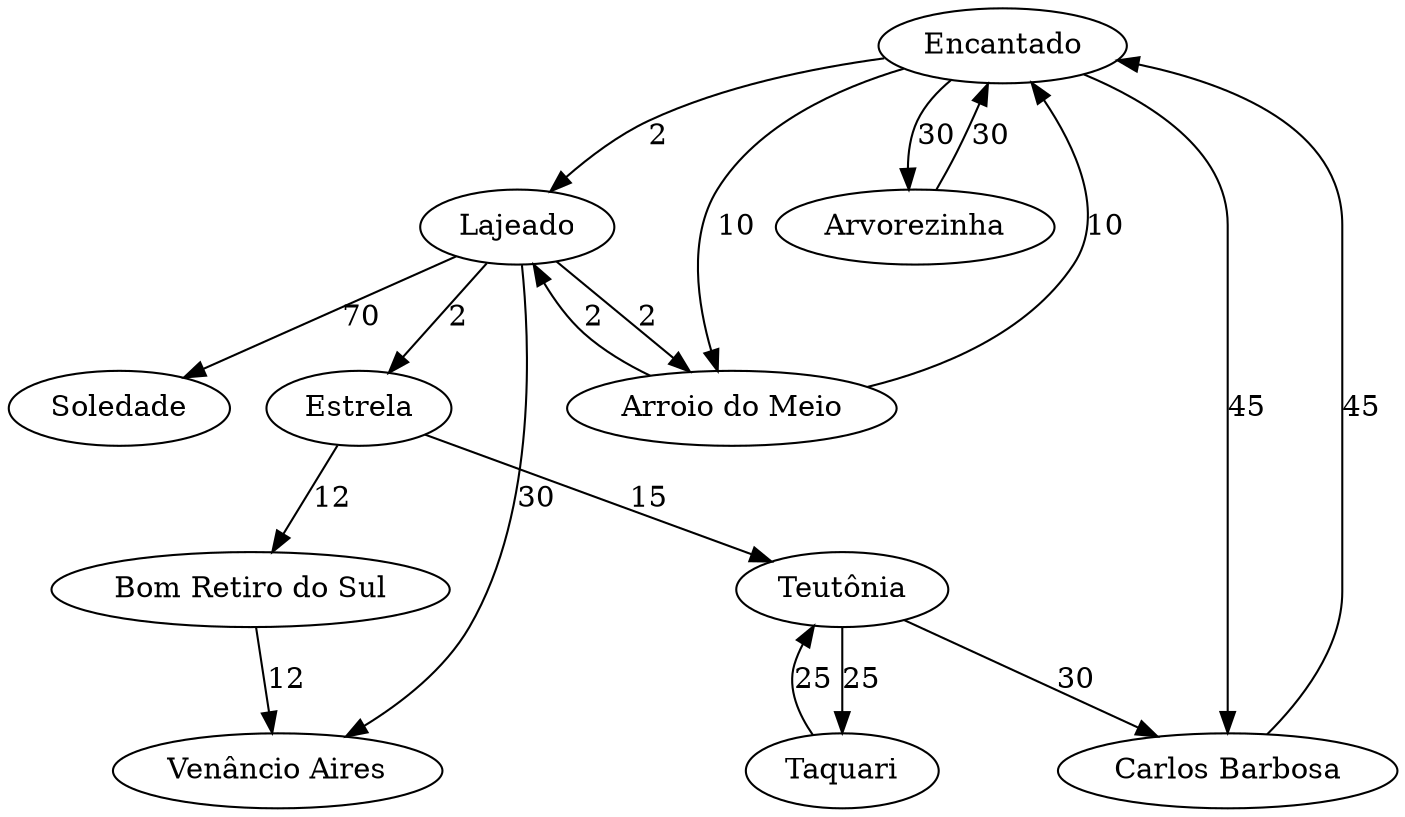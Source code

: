 digraph {
	Encantado -> Lajeado [label=2]
	Encantado -> "Arroio do Meio" [label=10]
	Encantado -> Arvorezinha [label=30]
	Encantado -> "Carlos Barbosa" [label=45]
	Lajeado -> Estrela [label=2]
	Lajeado -> "Arroio do Meio" [label=2]
	Lajeado -> "Venâncio Aires" [label=30]
	Lajeado -> Soledade [label=70]
	"Arroio do Meio" -> Lajeado [label=2]
	"Arroio do Meio" -> Encantado [label=10]
	Arvorezinha -> Encantado [label=30]
	"Carlos Barbosa" -> Encantado [label=45]
	Estrela -> "Bom Retiro do Sul" [label=12]
	Estrela -> "Teutônia" [label=15]
	"Bom Retiro do Sul" -> "Venâncio Aires" [label=12]
	"Teutônia" -> Taquari [label=25]
	"Teutônia" -> "Carlos Barbosa" [label=30]
	Taquari -> "Teutônia" [label=25]
}
